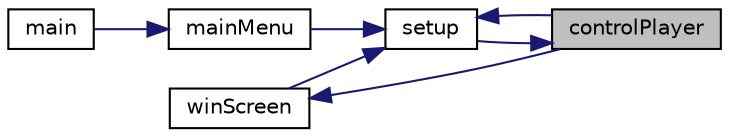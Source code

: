 digraph "controlPlayer"
{
 // LATEX_PDF_SIZE
  edge [fontname="Helvetica",fontsize="10",labelfontname="Helvetica",labelfontsize="10"];
  node [fontname="Helvetica",fontsize="10",shape=record];
  rankdir="RL";
  Node1 [label="controlPlayer",height=0.2,width=0.4,color="black", fillcolor="grey75", style="filled", fontcolor="black",tooltip="Takes in player movement and checks its validity. If the move is not invalid change the x,..."];
  Node1 -> Node2 [dir="back",color="midnightblue",fontsize="10",style="solid",fontname="Helvetica"];
  Node2 [label="setup",height=0.2,width=0.4,color="black", fillcolor="white", style="filled",URL="$board_creation_8cpp.html#a8fe1d4553f748a66bafe782483ab0817",tooltip="A setup function before calling in the board creation. Makes a dynamic matrix and variables that will..."];
  Node2 -> Node1 [dir="back",color="midnightblue",fontsize="10",style="solid",fontname="Helvetica"];
  Node2 -> Node3 [dir="back",color="midnightblue",fontsize="10",style="solid",fontname="Helvetica"];
  Node3 [label="mainMenu",height=0.2,width=0.4,color="black", fillcolor="white", style="filled",URL="$main_menu_8cpp.html#ab3002fe8e0074c9e2ecb5b835e5e819f",tooltip="The main menu which holds every other menu and the maze itself"];
  Node3 -> Node4 [dir="back",color="midnightblue",fontsize="10",style="solid",fontname="Helvetica"];
  Node4 [label="main",height=0.2,width=0.4,color="black", fillcolor="white", style="filled",URL="$main_8cpp.html#ae66f6b31b5ad750f1fe042a706a4e3d4",tooltip="The main function"];
  Node2 -> Node5 [dir="back",color="midnightblue",fontsize="10",style="solid",fontname="Helvetica"];
  Node5 [label="winScreen",height=0.2,width=0.4,color="black", fillcolor="white", style="filled",URL="$player_control_8cpp.html#a1977dc8c65ec26b6e2013d032daa7aae",tooltip="Redirects the user to the win screen and prompts them to try another maze"];
  Node5 -> Node1 [dir="back",color="midnightblue",fontsize="10",style="solid",fontname="Helvetica"];
}
